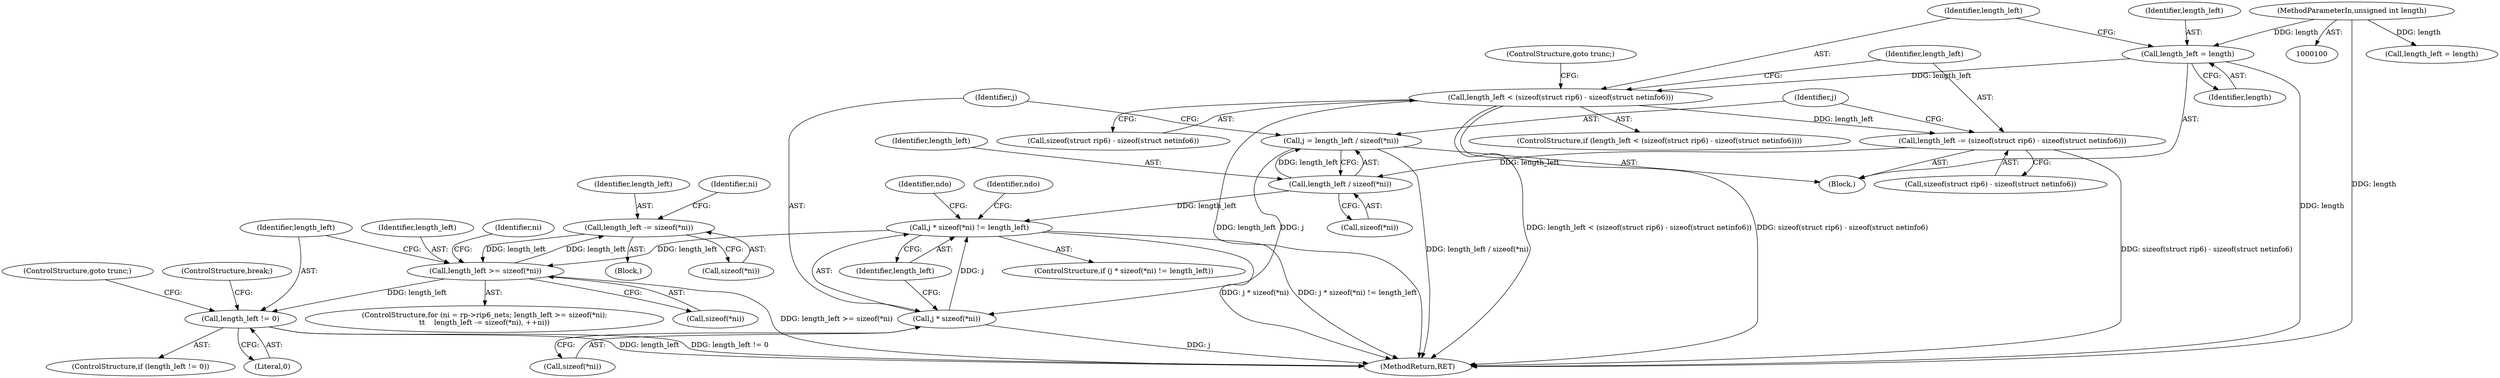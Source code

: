 digraph "0_tcpdump_e942fb84fbe3a73a98a00d2a279425872b5fb9d2@pointer" {
"1000314" [label="(Call,length_left -= sizeof(*ni))"];
"1000308" [label="(Call,length_left >= sizeof(*ni))"];
"1000280" [label="(Call,j * sizeof(*ni) != length_left)"];
"1000281" [label="(Call,j * sizeof(*ni))"];
"1000272" [label="(Call,j = length_left / sizeof(*ni))"];
"1000274" [label="(Call,length_left / sizeof(*ni))"];
"1000265" [label="(Call,length_left -= (sizeof(struct rip6) - sizeof(struct netinfo6)))"];
"1000257" [label="(Call,length_left < (sizeof(struct rip6) - sizeof(struct netinfo6)))"];
"1000253" [label="(Call,length_left = length)"];
"1000103" [label="(MethodParameterIn,unsigned int length)"];
"1000314" [label="(Call,length_left -= sizeof(*ni))"];
"1000347" [label="(Call,length_left != 0)"];
"1000282" [label="(Identifier,j)"];
"1000254" [label="(Identifier,length_left)"];
"1000274" [label="(Call,length_left / sizeof(*ni))"];
"1000280" [label="(Call,j * sizeof(*ni) != length_left)"];
"1000315" [label="(Identifier,length_left)"];
"1000316" [label="(Call,sizeof(*ni))"];
"1000309" [label="(Identifier,length_left)"];
"1000351" [label="(ControlStructure,break;)"];
"1000275" [label="(Identifier,length_left)"];
"1000256" [label="(ControlStructure,if (length_left < (sizeof(struct rip6) - sizeof(struct netinfo6))))"];
"1000253" [label="(Call,length_left = length)"];
"1000122" [label="(Block,)"];
"1000302" [label="(ControlStructure,for (ni = rp->rip6_nets; length_left >= sizeof(*ni);\n\t\t    length_left -= sizeof(*ni), ++ni))"];
"1000320" [label="(Identifier,ni)"];
"1000298" [label="(Identifier,ndo)"];
"1000346" [label="(ControlStructure,if (length_left != 0))"];
"1000389" [label="(MethodReturn,RET)"];
"1000257" [label="(Call,length_left < (sizeof(struct rip6) - sizeof(struct netinfo6)))"];
"1000259" [label="(Call,sizeof(struct rip6) - sizeof(struct netinfo6))"];
"1000265" [label="(Call,length_left -= (sizeof(struct rip6) - sizeof(struct netinfo6)))"];
"1000313" [label="(Block,)"];
"1000308" [label="(Call,length_left >= sizeof(*ni))"];
"1000324" [label="(Identifier,ni)"];
"1000348" [label="(Identifier,length_left)"];
"1000267" [label="(Call,sizeof(struct rip6) - sizeof(struct netinfo6))"];
"1000276" [label="(Call,sizeof(*ni))"];
"1000281" [label="(Call,j * sizeof(*ni))"];
"1000272" [label="(Call,j = length_left / sizeof(*ni))"];
"1000289" [label="(Identifier,ndo)"];
"1000264" [label="(ControlStructure,goto trunc;)"];
"1000258" [label="(Identifier,length_left)"];
"1000310" [label="(Call,sizeof(*ni))"];
"1000255" [label="(Identifier,length)"];
"1000286" [label="(Identifier,length_left)"];
"1000273" [label="(Identifier,j)"];
"1000350" [label="(ControlStructure,goto trunc;)"];
"1000283" [label="(Call,sizeof(*ni))"];
"1000266" [label="(Identifier,length_left)"];
"1000347" [label="(Call,length_left != 0)"];
"1000349" [label="(Literal,0)"];
"1000103" [label="(MethodParameterIn,unsigned int length)"];
"1000124" [label="(Call,length_left = length)"];
"1000279" [label="(ControlStructure,if (j * sizeof(*ni) != length_left))"];
"1000314" [label="(Call,length_left -= sizeof(*ni))"];
"1000314" -> "1000313"  [label="AST: "];
"1000314" -> "1000316"  [label="CFG: "];
"1000315" -> "1000314"  [label="AST: "];
"1000316" -> "1000314"  [label="AST: "];
"1000320" -> "1000314"  [label="CFG: "];
"1000314" -> "1000308"  [label="DDG: length_left"];
"1000308" -> "1000314"  [label="DDG: length_left"];
"1000308" -> "1000302"  [label="AST: "];
"1000308" -> "1000310"  [label="CFG: "];
"1000309" -> "1000308"  [label="AST: "];
"1000310" -> "1000308"  [label="AST: "];
"1000324" -> "1000308"  [label="CFG: "];
"1000348" -> "1000308"  [label="CFG: "];
"1000308" -> "1000389"  [label="DDG: length_left >= sizeof(*ni)"];
"1000280" -> "1000308"  [label="DDG: length_left"];
"1000308" -> "1000347"  [label="DDG: length_left"];
"1000280" -> "1000279"  [label="AST: "];
"1000280" -> "1000286"  [label="CFG: "];
"1000281" -> "1000280"  [label="AST: "];
"1000286" -> "1000280"  [label="AST: "];
"1000289" -> "1000280"  [label="CFG: "];
"1000298" -> "1000280"  [label="CFG: "];
"1000280" -> "1000389"  [label="DDG: j * sizeof(*ni) != length_left"];
"1000280" -> "1000389"  [label="DDG: j * sizeof(*ni)"];
"1000281" -> "1000280"  [label="DDG: j"];
"1000274" -> "1000280"  [label="DDG: length_left"];
"1000281" -> "1000283"  [label="CFG: "];
"1000282" -> "1000281"  [label="AST: "];
"1000283" -> "1000281"  [label="AST: "];
"1000286" -> "1000281"  [label="CFG: "];
"1000281" -> "1000389"  [label="DDG: j"];
"1000272" -> "1000281"  [label="DDG: j"];
"1000272" -> "1000122"  [label="AST: "];
"1000272" -> "1000274"  [label="CFG: "];
"1000273" -> "1000272"  [label="AST: "];
"1000274" -> "1000272"  [label="AST: "];
"1000282" -> "1000272"  [label="CFG: "];
"1000272" -> "1000389"  [label="DDG: length_left / sizeof(*ni)"];
"1000274" -> "1000272"  [label="DDG: length_left"];
"1000274" -> "1000276"  [label="CFG: "];
"1000275" -> "1000274"  [label="AST: "];
"1000276" -> "1000274"  [label="AST: "];
"1000265" -> "1000274"  [label="DDG: length_left"];
"1000265" -> "1000122"  [label="AST: "];
"1000265" -> "1000267"  [label="CFG: "];
"1000266" -> "1000265"  [label="AST: "];
"1000267" -> "1000265"  [label="AST: "];
"1000273" -> "1000265"  [label="CFG: "];
"1000265" -> "1000389"  [label="DDG: sizeof(struct rip6) - sizeof(struct netinfo6)"];
"1000257" -> "1000265"  [label="DDG: length_left"];
"1000257" -> "1000256"  [label="AST: "];
"1000257" -> "1000259"  [label="CFG: "];
"1000258" -> "1000257"  [label="AST: "];
"1000259" -> "1000257"  [label="AST: "];
"1000264" -> "1000257"  [label="CFG: "];
"1000266" -> "1000257"  [label="CFG: "];
"1000257" -> "1000389"  [label="DDG: sizeof(struct rip6) - sizeof(struct netinfo6)"];
"1000257" -> "1000389"  [label="DDG: length_left"];
"1000257" -> "1000389"  [label="DDG: length_left < (sizeof(struct rip6) - sizeof(struct netinfo6))"];
"1000253" -> "1000257"  [label="DDG: length_left"];
"1000253" -> "1000122"  [label="AST: "];
"1000253" -> "1000255"  [label="CFG: "];
"1000254" -> "1000253"  [label="AST: "];
"1000255" -> "1000253"  [label="AST: "];
"1000258" -> "1000253"  [label="CFG: "];
"1000253" -> "1000389"  [label="DDG: length"];
"1000103" -> "1000253"  [label="DDG: length"];
"1000103" -> "1000100"  [label="AST: "];
"1000103" -> "1000389"  [label="DDG: length"];
"1000103" -> "1000124"  [label="DDG: length"];
"1000347" -> "1000346"  [label="AST: "];
"1000347" -> "1000349"  [label="CFG: "];
"1000348" -> "1000347"  [label="AST: "];
"1000349" -> "1000347"  [label="AST: "];
"1000350" -> "1000347"  [label="CFG: "];
"1000351" -> "1000347"  [label="CFG: "];
"1000347" -> "1000389"  [label="DDG: length_left"];
"1000347" -> "1000389"  [label="DDG: length_left != 0"];
}
